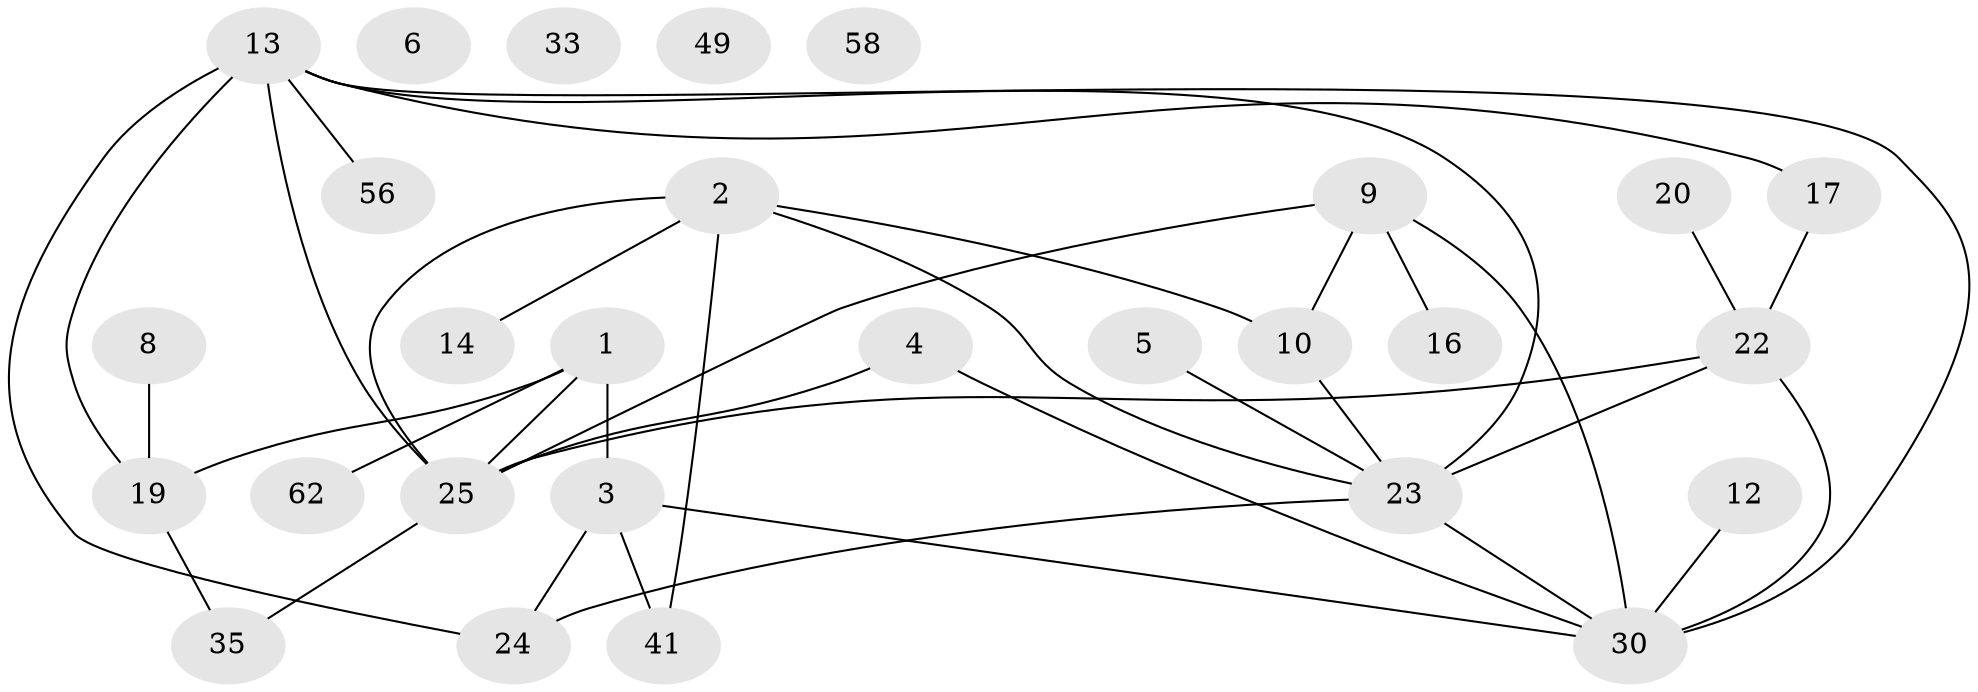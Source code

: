 // original degree distribution, {1: 0.3181818181818182, 3: 0.12121212121212122, 2: 0.18181818181818182, 0: 0.045454545454545456, 4: 0.22727272727272727, 5: 0.06060606060606061, 7: 0.015151515151515152, 6: 0.030303030303030304}
// Generated by graph-tools (version 1.1) at 2025/16/03/04/25 18:16:41]
// undirected, 28 vertices, 38 edges
graph export_dot {
graph [start="1"]
  node [color=gray90,style=filled];
  1 [super="+15"];
  2 [super="+48"];
  3 [super="+7+53"];
  4 [super="+46"];
  5 [super="+45"];
  6;
  8;
  9 [super="+38+11"];
  10 [super="+61+52+34"];
  12;
  13 [super="+50+18"];
  14;
  16 [super="+21"];
  17;
  19 [super="+29+44+43"];
  20;
  22 [super="+47"];
  23 [super="+26"];
  24 [super="+37+51+27"];
  25 [super="+32+39"];
  30 [super="+63+40"];
  33;
  35 [super="+36"];
  41 [super="+60"];
  49 [super="+54"];
  56;
  58;
  62;
  1 -- 3;
  1 -- 25;
  1 -- 62;
  1 -- 19;
  2 -- 25;
  2 -- 14;
  2 -- 10;
  2 -- 23;
  2 -- 41;
  3 -- 30;
  3 -- 24;
  3 -- 41 [weight=2];
  4 -- 30;
  4 -- 25;
  5 -- 23;
  8 -- 19;
  9 -- 25;
  9 -- 16;
  9 -- 10;
  9 -- 30;
  10 -- 23;
  12 -- 30;
  13 -- 56;
  13 -- 30;
  13 -- 25 [weight=2];
  13 -- 17;
  13 -- 19 [weight=2];
  13 -- 24;
  13 -- 23;
  17 -- 22;
  19 -- 35;
  20 -- 22;
  22 -- 25;
  22 -- 30;
  22 -- 23 [weight=2];
  23 -- 30;
  23 -- 24;
  25 -- 35;
}

